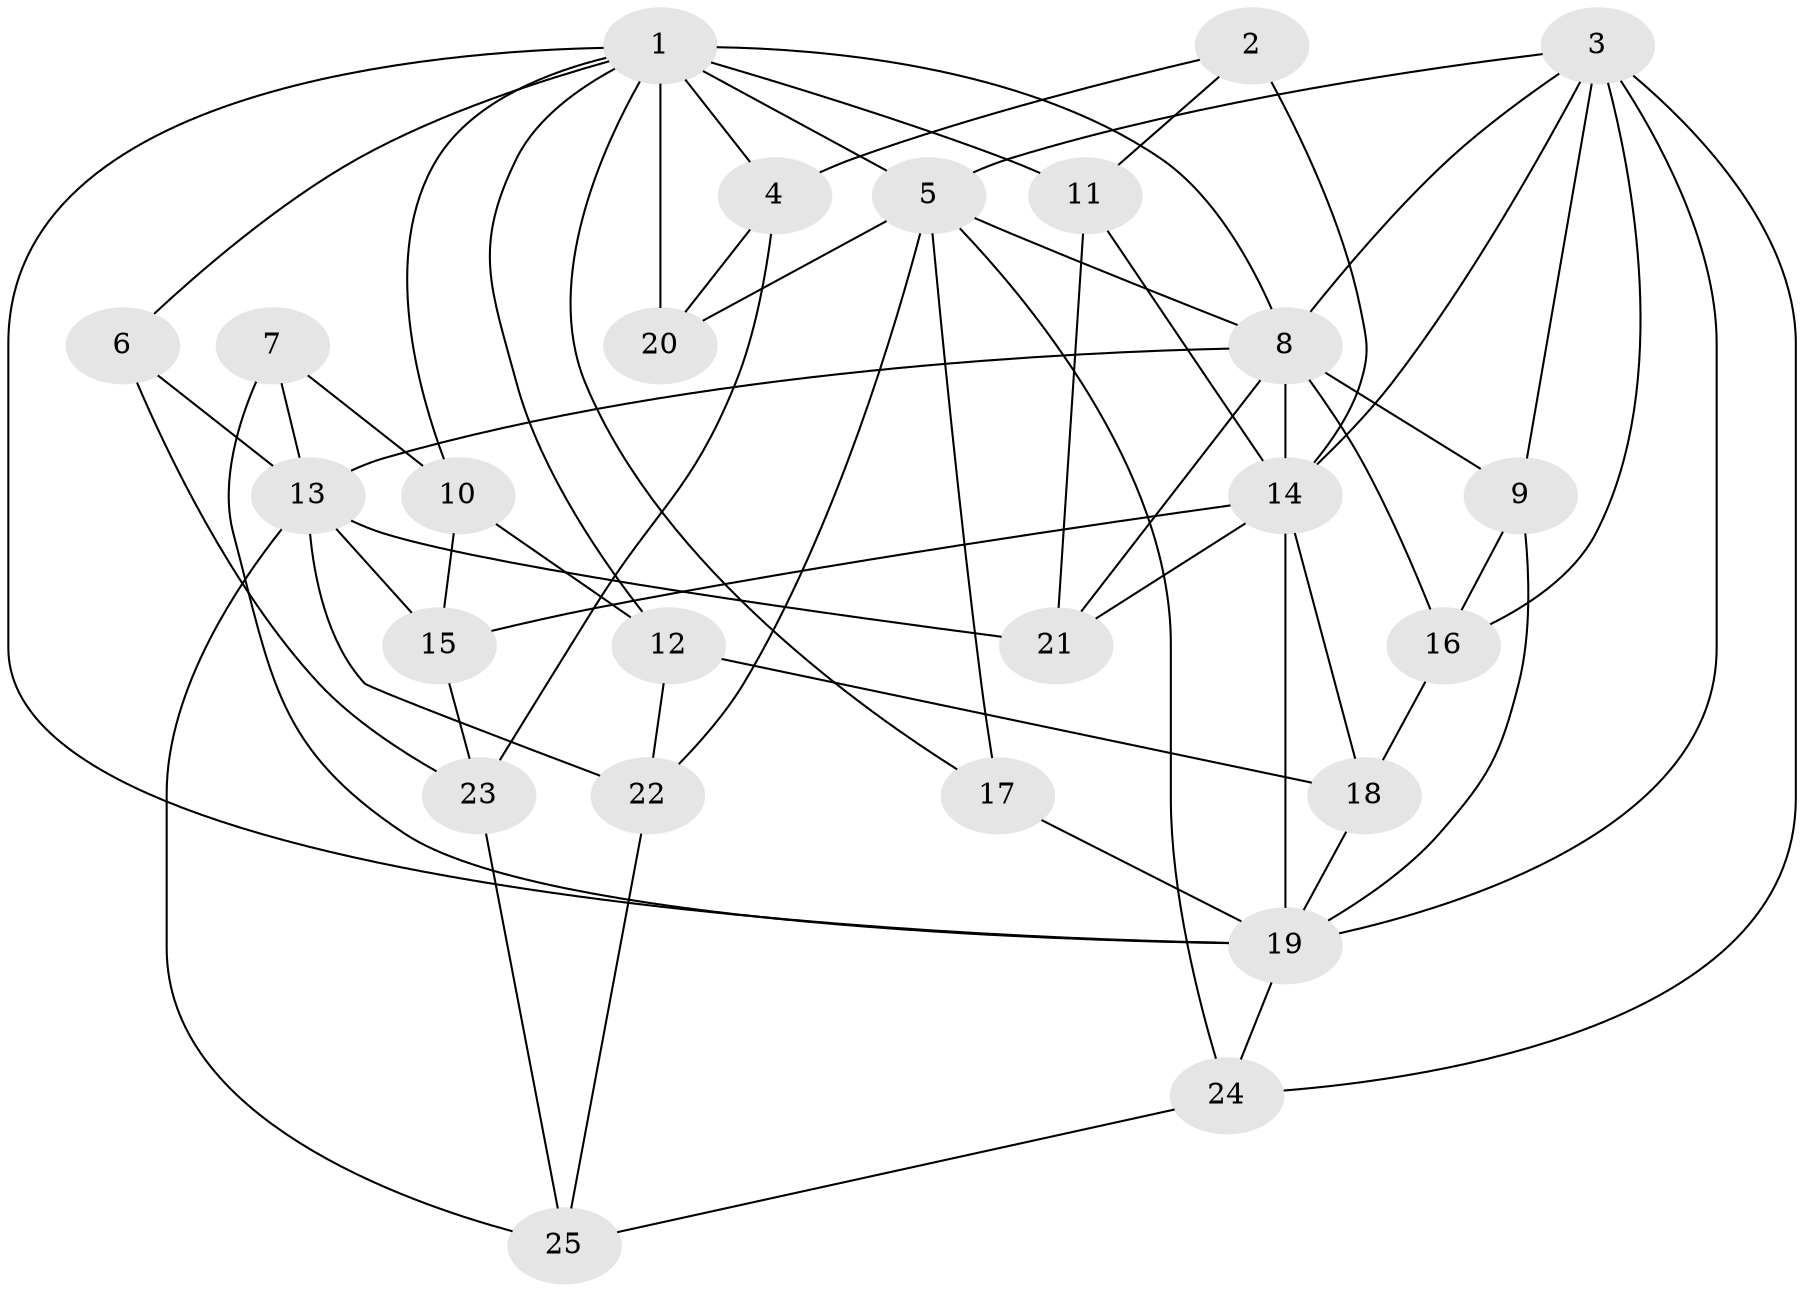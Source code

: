 // original degree distribution, {4: 1.0}
// Generated by graph-tools (version 1.1) at 2025/38/03/09/25 02:38:01]
// undirected, 25 vertices, 61 edges
graph export_dot {
graph [start="1"]
  node [color=gray90,style=filled];
  1;
  2;
  3;
  4;
  5;
  6;
  7;
  8;
  9;
  10;
  11;
  12;
  13;
  14;
  15;
  16;
  17;
  18;
  19;
  20;
  21;
  22;
  23;
  24;
  25;
  1 -- 4 [weight=1.0];
  1 -- 5 [weight=2.0];
  1 -- 6 [weight=1.0];
  1 -- 8 [weight=1.0];
  1 -- 10 [weight=1.0];
  1 -- 11 [weight=1.0];
  1 -- 12 [weight=1.0];
  1 -- 17 [weight=1.0];
  1 -- 19 [weight=1.0];
  1 -- 20 [weight=2.0];
  2 -- 4 [weight=1.0];
  2 -- 11 [weight=1.0];
  2 -- 14 [weight=2.0];
  3 -- 5 [weight=1.0];
  3 -- 8 [weight=1.0];
  3 -- 9 [weight=1.0];
  3 -- 14 [weight=1.0];
  3 -- 16 [weight=1.0];
  3 -- 19 [weight=2.0];
  3 -- 24 [weight=1.0];
  4 -- 20 [weight=1.0];
  4 -- 23 [weight=1.0];
  5 -- 8 [weight=1.0];
  5 -- 17 [weight=1.0];
  5 -- 20 [weight=1.0];
  5 -- 22 [weight=1.0];
  5 -- 24 [weight=1.0];
  6 -- 13 [weight=2.0];
  6 -- 23 [weight=1.0];
  7 -- 10 [weight=1.0];
  7 -- 13 [weight=2.0];
  7 -- 19 [weight=1.0];
  8 -- 9 [weight=1.0];
  8 -- 13 [weight=2.0];
  8 -- 14 [weight=2.0];
  8 -- 16 [weight=1.0];
  8 -- 21 [weight=1.0];
  9 -- 16 [weight=1.0];
  9 -- 19 [weight=1.0];
  10 -- 12 [weight=1.0];
  10 -- 15 [weight=1.0];
  11 -- 14 [weight=1.0];
  11 -- 21 [weight=1.0];
  12 -- 18 [weight=1.0];
  12 -- 22 [weight=1.0];
  13 -- 15 [weight=1.0];
  13 -- 21 [weight=1.0];
  13 -- 22 [weight=1.0];
  13 -- 25 [weight=1.0];
  14 -- 15 [weight=1.0];
  14 -- 18 [weight=1.0];
  14 -- 19 [weight=1.0];
  14 -- 21 [weight=1.0];
  15 -- 23 [weight=1.0];
  16 -- 18 [weight=1.0];
  17 -- 19 [weight=2.0];
  18 -- 19 [weight=1.0];
  19 -- 24 [weight=1.0];
  22 -- 25 [weight=1.0];
  23 -- 25 [weight=1.0];
  24 -- 25 [weight=1.0];
}

